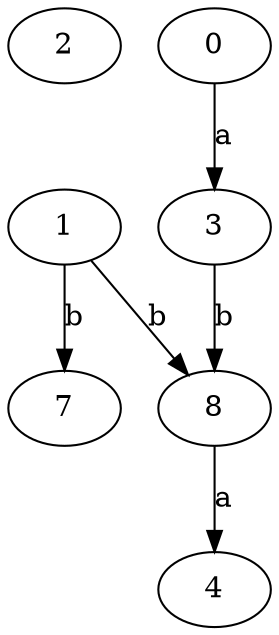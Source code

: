 strict digraph  {
2;
3;
4;
0;
7;
8;
1;
3 -> 8  [label=b];
0 -> 3  [label=a];
8 -> 4  [label=a];
1 -> 7  [label=b];
1 -> 8  [label=b];
}
